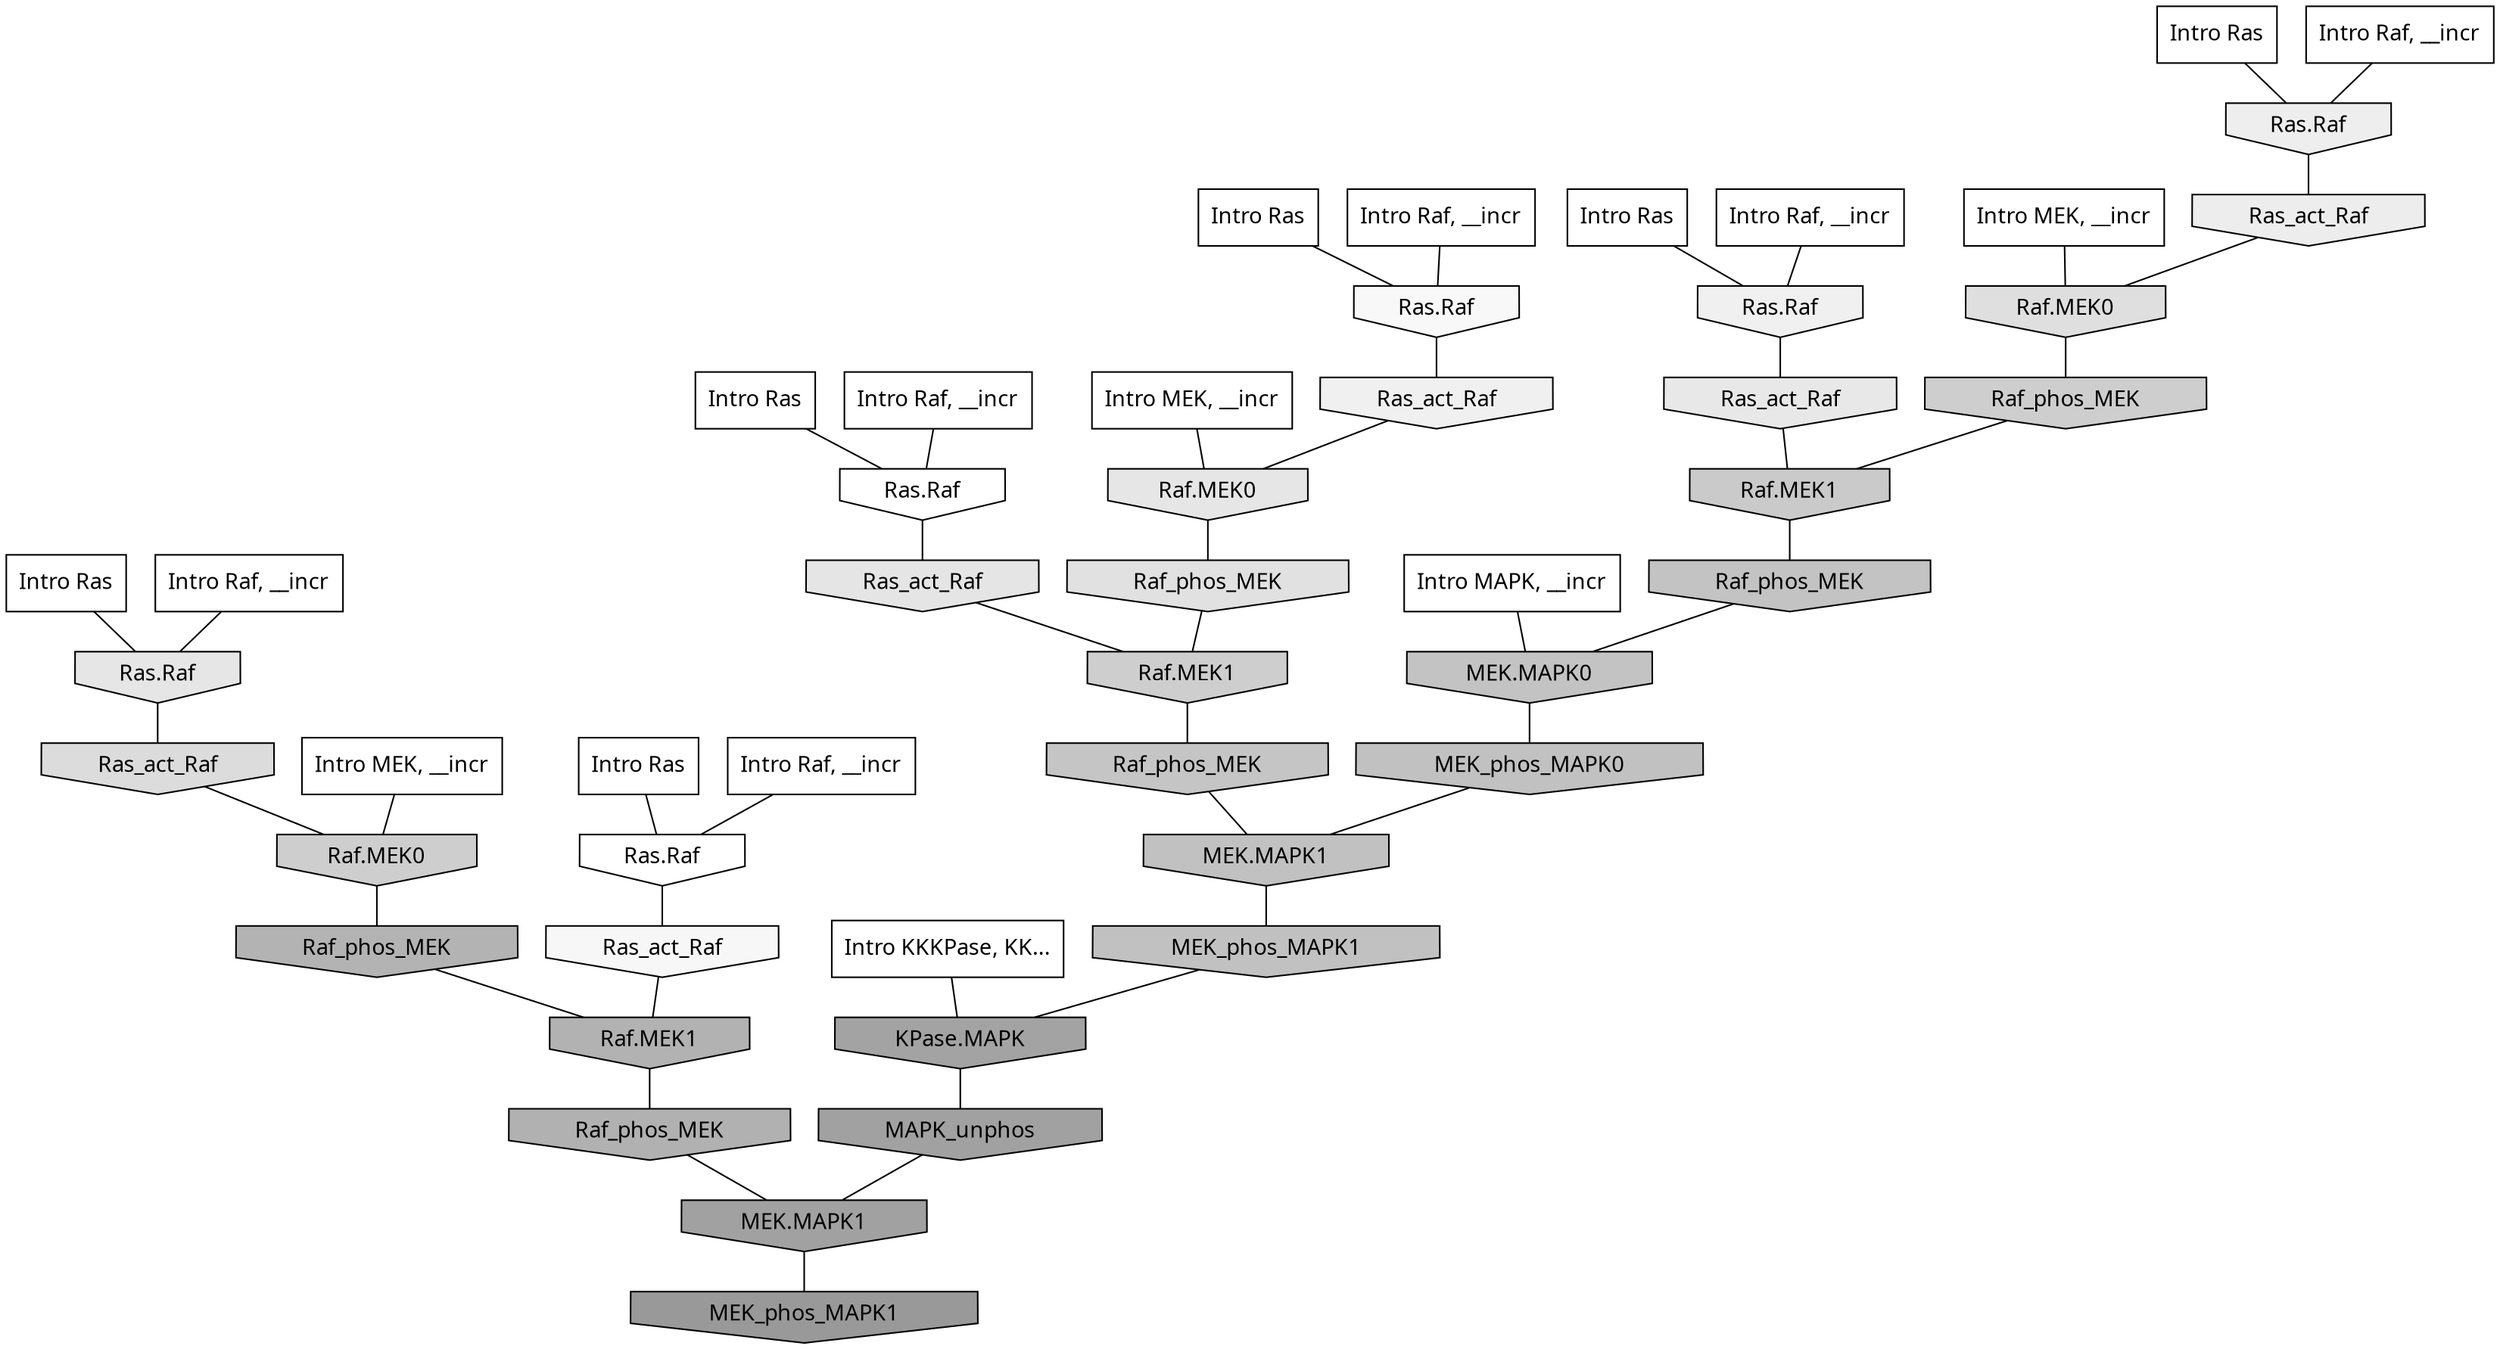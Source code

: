 digraph G{
  rankdir="TB";
  ranksep=0.30;
  node [fontname="CMU Serif"];
  edge [fontname="CMU Serif"];
  
  1 [label="Intro Ras", shape=rectangle, style=filled, fillcolor="0.000 0.000 1.000"]
  
  10 [label="Intro Ras", shape=rectangle, style=filled, fillcolor="0.000 0.000 1.000"]
  
  30 [label="Intro Ras", shape=rectangle, style=filled, fillcolor="0.000 0.000 1.000"]
  
  43 [label="Intro Ras", shape=rectangle, style=filled, fillcolor="0.000 0.000 1.000"]
  
  61 [label="Intro Ras", shape=rectangle, style=filled, fillcolor="0.000 0.000 1.000"]
  
  64 [label="Intro Ras", shape=rectangle, style=filled, fillcolor="0.000 0.000 1.000"]
  
  301 [label="Intro Raf, __incr", shape=rectangle, style=filled, fillcolor="0.000 0.000 1.000"]
  
  709 [label="Intro Raf, __incr", shape=rectangle, style=filled, fillcolor="0.000 0.000 1.000"]
  
  837 [label="Intro Raf, __incr", shape=rectangle, style=filled, fillcolor="0.000 0.000 1.000"]
  
  838 [label="Intro Raf, __incr", shape=rectangle, style=filled, fillcolor="0.000 0.000 1.000"]
  
  1028 [label="Intro Raf, __incr", shape=rectangle, style=filled, fillcolor="0.000 0.000 1.000"]
  
  1096 [label="Intro Raf, __incr", shape=rectangle, style=filled, fillcolor="0.000 0.000 1.000"]
  
  1371 [label="Intro MEK, __incr", shape=rectangle, style=filled, fillcolor="0.000 0.000 1.000"]
  
  1782 [label="Intro MEK, __incr", shape=rectangle, style=filled, fillcolor="0.000 0.000 1.000"]
  
  1830 [label="Intro MEK, __incr", shape=rectangle, style=filled, fillcolor="0.000 0.000 1.000"]
  
  2823 [label="Intro MAPK, __incr", shape=rectangle, style=filled, fillcolor="0.000 0.000 1.000"]
  
  3193 [label="Intro KKKPase, KK...", shape=rectangle, style=filled, fillcolor="0.000 0.000 1.000"]
  
  3236 [label="Ras.Raf", shape=invhouse, style=filled, fillcolor="0.000 0.000 1.000"]
  
  3341 [label="Ras.Raf", shape=invhouse, style=filled, fillcolor="0.000 0.000 0.997"]
  
  3571 [label="Ras.Raf", shape=invhouse, style=filled, fillcolor="0.000 0.000 0.969"]
  
  3581 [label="Ras_act_Raf", shape=invhouse, style=filled, fillcolor="0.000 0.000 0.968"]
  
  4022 [label="Ras.Raf", shape=invhouse, style=filled, fillcolor="0.000 0.000 0.941"]
  
  4028 [label="Ras_act_Raf", shape=invhouse, style=filled, fillcolor="0.000 0.000 0.940"]
  
  4154 [label="Ras.Raf", shape=invhouse, style=filled, fillcolor="0.000 0.000 0.933"]
  
  4228 [label="Ras_act_Raf", shape=invhouse, style=filled, fillcolor="0.000 0.000 0.928"]
  
  4619 [label="Ras_act_Raf", shape=invhouse, style=filled, fillcolor="0.000 0.000 0.907"]
  
  4758 [label="Ras.Raf", shape=invhouse, style=filled, fillcolor="0.000 0.000 0.901"]
  
  4804 [label="Raf.MEK0", shape=invhouse, style=filled, fillcolor="0.000 0.000 0.899"]
  
  4891 [label="Ras_act_Raf", shape=invhouse, style=filled, fillcolor="0.000 0.000 0.895"]
  
  5150 [label="Raf_phos_MEK", shape=invhouse, style=filled, fillcolor="0.000 0.000 0.881"]
  
  5330 [label="Raf.MEK0", shape=invhouse, style=filled, fillcolor="0.000 0.000 0.875"]
  
  5634 [label="Ras_act_Raf", shape=invhouse, style=filled, fillcolor="0.000 0.000 0.860"]
  
  7178 [label="Raf_phos_MEK", shape=invhouse, style=filled, fillcolor="0.000 0.000 0.808"]
  
  7248 [label="Raf.MEK0", shape=invhouse, style=filled, fillcolor="0.000 0.000 0.806"]
  
  7277 [label="Raf.MEK1", shape=invhouse, style=filled, fillcolor="0.000 0.000 0.805"]
  
  7824 [label="Raf.MEK1", shape=invhouse, style=filled, fillcolor="0.000 0.000 0.791"]
  
  8677 [label="Raf_phos_MEK", shape=invhouse, style=filled, fillcolor="0.000 0.000 0.771"]
  
  8919 [label="Raf_phos_MEK", shape=invhouse, style=filled, fillcolor="0.000 0.000 0.765"]
  
  8921 [label="MEK.MAPK0", shape=invhouse, style=filled, fillcolor="0.000 0.000 0.765"]
  
  9326 [label="MEK_phos_MAPK0", shape=invhouse, style=filled, fillcolor="0.000 0.000 0.757"]
  
  9394 [label="MEK.MAPK1", shape=invhouse, style=filled, fillcolor="0.000 0.000 0.755"]
  
  9453 [label="MEK_phos_MAPK1", shape=invhouse, style=filled, fillcolor="0.000 0.000 0.754"]
  
  13070 [label="Raf_phos_MEK", shape=invhouse, style=filled, fillcolor="0.000 0.000 0.700"]
  
  13268 [label="Raf.MEK1", shape=invhouse, style=filled, fillcolor="0.000 0.000 0.697"]
  
  13655 [label="Raf_phos_MEK", shape=invhouse, style=filled, fillcolor="0.000 0.000 0.693"]
  
  17208 [label="KPase.MAPK", shape=invhouse, style=filled, fillcolor="0.000 0.000 0.640"]
  
  17530 [label="MAPK_unphos", shape=invhouse, style=filled, fillcolor="0.000 0.000 0.631"]
  
  17533 [label="MEK.MAPK1", shape=invhouse, style=filled, fillcolor="0.000 0.000 0.631"]
  
  18542 [label="MEK_phos_MAPK1", shape=invhouse, style=filled, fillcolor="0.000 0.000 0.600"]
  
  
  17533 -> 18542 [dir=none, color="0.000 0.000 0.000"] 
  17530 -> 17533 [dir=none, color="0.000 0.000 0.000"] 
  17208 -> 17530 [dir=none, color="0.000 0.000 0.000"] 
  13655 -> 17533 [dir=none, color="0.000 0.000 0.000"] 
  13268 -> 13655 [dir=none, color="0.000 0.000 0.000"] 
  13070 -> 13268 [dir=none, color="0.000 0.000 0.000"] 
  9453 -> 17208 [dir=none, color="0.000 0.000 0.000"] 
  9394 -> 9453 [dir=none, color="0.000 0.000 0.000"] 
  9326 -> 9394 [dir=none, color="0.000 0.000 0.000"] 
  8921 -> 9326 [dir=none, color="0.000 0.000 0.000"] 
  8919 -> 8921 [dir=none, color="0.000 0.000 0.000"] 
  8677 -> 9394 [dir=none, color="0.000 0.000 0.000"] 
  7824 -> 8919 [dir=none, color="0.000 0.000 0.000"] 
  7277 -> 8677 [dir=none, color="0.000 0.000 0.000"] 
  7248 -> 13070 [dir=none, color="0.000 0.000 0.000"] 
  7178 -> 7824 [dir=none, color="0.000 0.000 0.000"] 
  5634 -> 7248 [dir=none, color="0.000 0.000 0.000"] 
  5330 -> 7178 [dir=none, color="0.000 0.000 0.000"] 
  5150 -> 7277 [dir=none, color="0.000 0.000 0.000"] 
  4891 -> 7277 [dir=none, color="0.000 0.000 0.000"] 
  4804 -> 5150 [dir=none, color="0.000 0.000 0.000"] 
  4758 -> 5634 [dir=none, color="0.000 0.000 0.000"] 
  4619 -> 7824 [dir=none, color="0.000 0.000 0.000"] 
  4228 -> 5330 [dir=none, color="0.000 0.000 0.000"] 
  4154 -> 4228 [dir=none, color="0.000 0.000 0.000"] 
  4028 -> 4804 [dir=none, color="0.000 0.000 0.000"] 
  4022 -> 4619 [dir=none, color="0.000 0.000 0.000"] 
  3581 -> 13268 [dir=none, color="0.000 0.000 0.000"] 
  3571 -> 4028 [dir=none, color="0.000 0.000 0.000"] 
  3341 -> 4891 [dir=none, color="0.000 0.000 0.000"] 
  3236 -> 3581 [dir=none, color="0.000 0.000 0.000"] 
  3193 -> 17208 [dir=none, color="0.000 0.000 0.000"] 
  2823 -> 8921 [dir=none, color="0.000 0.000 0.000"] 
  1830 -> 5330 [dir=none, color="0.000 0.000 0.000"] 
  1782 -> 7248 [dir=none, color="0.000 0.000 0.000"] 
  1371 -> 4804 [dir=none, color="0.000 0.000 0.000"] 
  1096 -> 4758 [dir=none, color="0.000 0.000 0.000"] 
  1028 -> 4022 [dir=none, color="0.000 0.000 0.000"] 
  838 -> 3571 [dir=none, color="0.000 0.000 0.000"] 
  837 -> 3236 [dir=none, color="0.000 0.000 0.000"] 
  709 -> 4154 [dir=none, color="0.000 0.000 0.000"] 
  301 -> 3341 [dir=none, color="0.000 0.000 0.000"] 
  64 -> 3571 [dir=none, color="0.000 0.000 0.000"] 
  61 -> 4022 [dir=none, color="0.000 0.000 0.000"] 
  43 -> 3341 [dir=none, color="0.000 0.000 0.000"] 
  30 -> 4154 [dir=none, color="0.000 0.000 0.000"] 
  10 -> 3236 [dir=none, color="0.000 0.000 0.000"] 
  1 -> 4758 [dir=none, color="0.000 0.000 0.000"] 
  
  }
